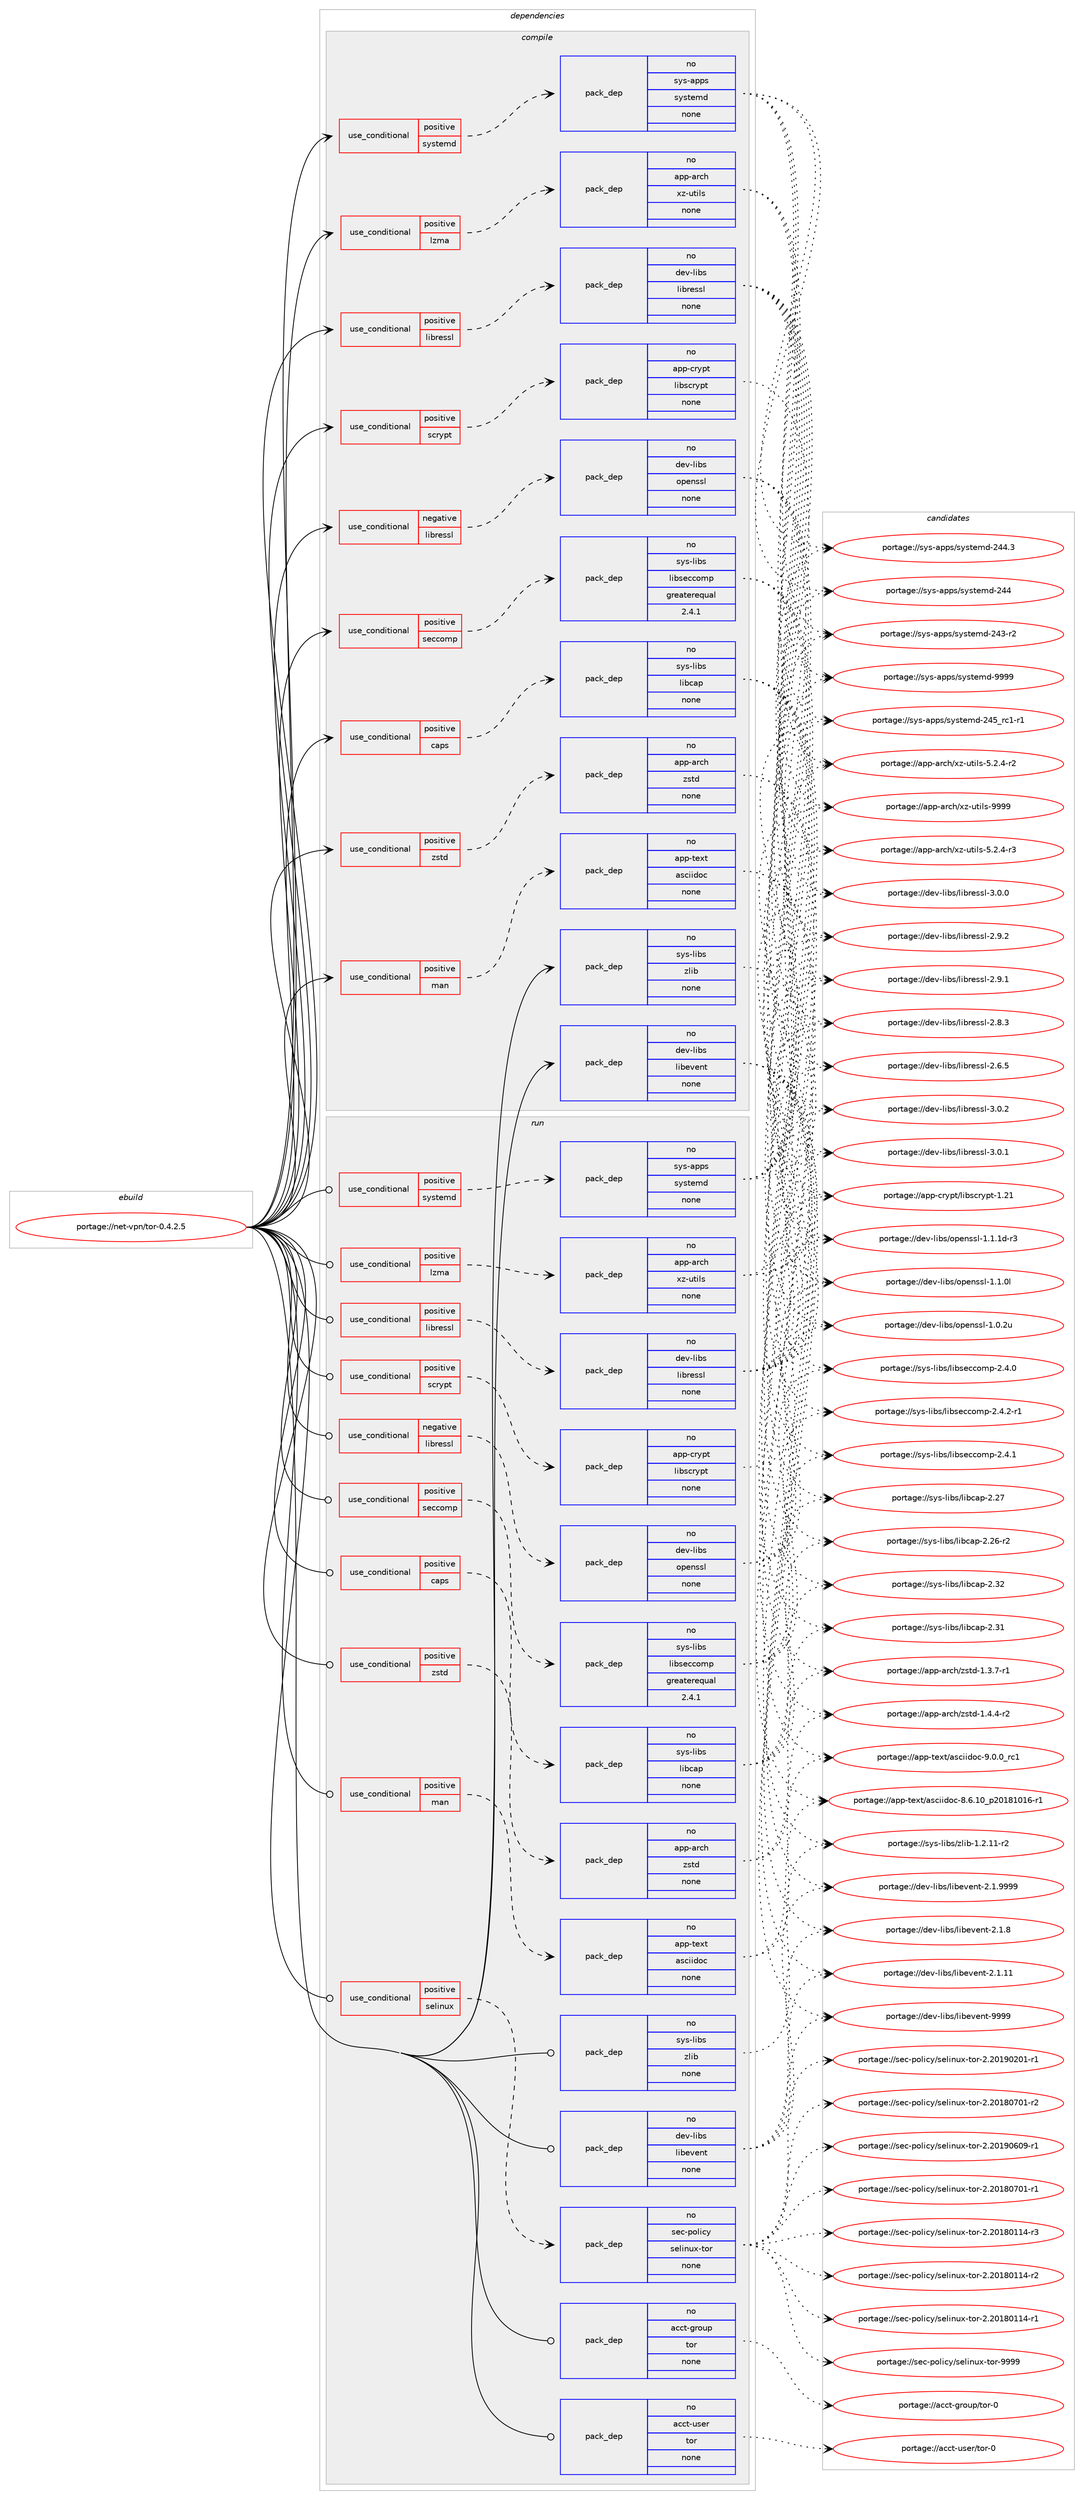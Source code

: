 digraph prolog {

# *************
# Graph options
# *************

newrank=true;
concentrate=true;
compound=true;
graph [rankdir=LR,fontname=Helvetica,fontsize=10,ranksep=1.5];#, ranksep=2.5, nodesep=0.2];
edge  [arrowhead=vee];
node  [fontname=Helvetica,fontsize=10];

# **********
# The ebuild
# **********

subgraph cluster_leftcol {
color=gray;
rank=same;
label=<<i>ebuild</i>>;
id [label="portage://net-vpn/tor-0.4.2.5", color=red, width=4, href="../net-vpn/tor-0.4.2.5.svg"];
}

# ****************
# The dependencies
# ****************

subgraph cluster_midcol {
color=gray;
label=<<i>dependencies</i>>;
subgraph cluster_compile {
fillcolor="#eeeeee";
style=filled;
label=<<i>compile</i>>;
subgraph cond19330 {
dependency100341 [label=<<TABLE BORDER="0" CELLBORDER="1" CELLSPACING="0" CELLPADDING="4"><TR><TD ROWSPAN="3" CELLPADDING="10">use_conditional</TD></TR><TR><TD>negative</TD></TR><TR><TD>libressl</TD></TR></TABLE>>, shape=none, color=red];
subgraph pack79247 {
dependency100342 [label=<<TABLE BORDER="0" CELLBORDER="1" CELLSPACING="0" CELLPADDING="4" WIDTH="220"><TR><TD ROWSPAN="6" CELLPADDING="30">pack_dep</TD></TR><TR><TD WIDTH="110">no</TD></TR><TR><TD>dev-libs</TD></TR><TR><TD>openssl</TD></TR><TR><TD>none</TD></TR><TR><TD></TD></TR></TABLE>>, shape=none, color=blue];
}
dependency100341:e -> dependency100342:w [weight=20,style="dashed",arrowhead="vee"];
}
id:e -> dependency100341:w [weight=20,style="solid",arrowhead="vee"];
subgraph cond19331 {
dependency100343 [label=<<TABLE BORDER="0" CELLBORDER="1" CELLSPACING="0" CELLPADDING="4"><TR><TD ROWSPAN="3" CELLPADDING="10">use_conditional</TD></TR><TR><TD>positive</TD></TR><TR><TD>caps</TD></TR></TABLE>>, shape=none, color=red];
subgraph pack79248 {
dependency100344 [label=<<TABLE BORDER="0" CELLBORDER="1" CELLSPACING="0" CELLPADDING="4" WIDTH="220"><TR><TD ROWSPAN="6" CELLPADDING="30">pack_dep</TD></TR><TR><TD WIDTH="110">no</TD></TR><TR><TD>sys-libs</TD></TR><TR><TD>libcap</TD></TR><TR><TD>none</TD></TR><TR><TD></TD></TR></TABLE>>, shape=none, color=blue];
}
dependency100343:e -> dependency100344:w [weight=20,style="dashed",arrowhead="vee"];
}
id:e -> dependency100343:w [weight=20,style="solid",arrowhead="vee"];
subgraph cond19332 {
dependency100345 [label=<<TABLE BORDER="0" CELLBORDER="1" CELLSPACING="0" CELLPADDING="4"><TR><TD ROWSPAN="3" CELLPADDING="10">use_conditional</TD></TR><TR><TD>positive</TD></TR><TR><TD>libressl</TD></TR></TABLE>>, shape=none, color=red];
subgraph pack79249 {
dependency100346 [label=<<TABLE BORDER="0" CELLBORDER="1" CELLSPACING="0" CELLPADDING="4" WIDTH="220"><TR><TD ROWSPAN="6" CELLPADDING="30">pack_dep</TD></TR><TR><TD WIDTH="110">no</TD></TR><TR><TD>dev-libs</TD></TR><TR><TD>libressl</TD></TR><TR><TD>none</TD></TR><TR><TD></TD></TR></TABLE>>, shape=none, color=blue];
}
dependency100345:e -> dependency100346:w [weight=20,style="dashed",arrowhead="vee"];
}
id:e -> dependency100345:w [weight=20,style="solid",arrowhead="vee"];
subgraph cond19333 {
dependency100347 [label=<<TABLE BORDER="0" CELLBORDER="1" CELLSPACING="0" CELLPADDING="4"><TR><TD ROWSPAN="3" CELLPADDING="10">use_conditional</TD></TR><TR><TD>positive</TD></TR><TR><TD>lzma</TD></TR></TABLE>>, shape=none, color=red];
subgraph pack79250 {
dependency100348 [label=<<TABLE BORDER="0" CELLBORDER="1" CELLSPACING="0" CELLPADDING="4" WIDTH="220"><TR><TD ROWSPAN="6" CELLPADDING="30">pack_dep</TD></TR><TR><TD WIDTH="110">no</TD></TR><TR><TD>app-arch</TD></TR><TR><TD>xz-utils</TD></TR><TR><TD>none</TD></TR><TR><TD></TD></TR></TABLE>>, shape=none, color=blue];
}
dependency100347:e -> dependency100348:w [weight=20,style="dashed",arrowhead="vee"];
}
id:e -> dependency100347:w [weight=20,style="solid",arrowhead="vee"];
subgraph cond19334 {
dependency100349 [label=<<TABLE BORDER="0" CELLBORDER="1" CELLSPACING="0" CELLPADDING="4"><TR><TD ROWSPAN="3" CELLPADDING="10">use_conditional</TD></TR><TR><TD>positive</TD></TR><TR><TD>man</TD></TR></TABLE>>, shape=none, color=red];
subgraph pack79251 {
dependency100350 [label=<<TABLE BORDER="0" CELLBORDER="1" CELLSPACING="0" CELLPADDING="4" WIDTH="220"><TR><TD ROWSPAN="6" CELLPADDING="30">pack_dep</TD></TR><TR><TD WIDTH="110">no</TD></TR><TR><TD>app-text</TD></TR><TR><TD>asciidoc</TD></TR><TR><TD>none</TD></TR><TR><TD></TD></TR></TABLE>>, shape=none, color=blue];
}
dependency100349:e -> dependency100350:w [weight=20,style="dashed",arrowhead="vee"];
}
id:e -> dependency100349:w [weight=20,style="solid",arrowhead="vee"];
subgraph cond19335 {
dependency100351 [label=<<TABLE BORDER="0" CELLBORDER="1" CELLSPACING="0" CELLPADDING="4"><TR><TD ROWSPAN="3" CELLPADDING="10">use_conditional</TD></TR><TR><TD>positive</TD></TR><TR><TD>scrypt</TD></TR></TABLE>>, shape=none, color=red];
subgraph pack79252 {
dependency100352 [label=<<TABLE BORDER="0" CELLBORDER="1" CELLSPACING="0" CELLPADDING="4" WIDTH="220"><TR><TD ROWSPAN="6" CELLPADDING="30">pack_dep</TD></TR><TR><TD WIDTH="110">no</TD></TR><TR><TD>app-crypt</TD></TR><TR><TD>libscrypt</TD></TR><TR><TD>none</TD></TR><TR><TD></TD></TR></TABLE>>, shape=none, color=blue];
}
dependency100351:e -> dependency100352:w [weight=20,style="dashed",arrowhead="vee"];
}
id:e -> dependency100351:w [weight=20,style="solid",arrowhead="vee"];
subgraph cond19336 {
dependency100353 [label=<<TABLE BORDER="0" CELLBORDER="1" CELLSPACING="0" CELLPADDING="4"><TR><TD ROWSPAN="3" CELLPADDING="10">use_conditional</TD></TR><TR><TD>positive</TD></TR><TR><TD>seccomp</TD></TR></TABLE>>, shape=none, color=red];
subgraph pack79253 {
dependency100354 [label=<<TABLE BORDER="0" CELLBORDER="1" CELLSPACING="0" CELLPADDING="4" WIDTH="220"><TR><TD ROWSPAN="6" CELLPADDING="30">pack_dep</TD></TR><TR><TD WIDTH="110">no</TD></TR><TR><TD>sys-libs</TD></TR><TR><TD>libseccomp</TD></TR><TR><TD>greaterequal</TD></TR><TR><TD>2.4.1</TD></TR></TABLE>>, shape=none, color=blue];
}
dependency100353:e -> dependency100354:w [weight=20,style="dashed",arrowhead="vee"];
}
id:e -> dependency100353:w [weight=20,style="solid",arrowhead="vee"];
subgraph cond19337 {
dependency100355 [label=<<TABLE BORDER="0" CELLBORDER="1" CELLSPACING="0" CELLPADDING="4"><TR><TD ROWSPAN="3" CELLPADDING="10">use_conditional</TD></TR><TR><TD>positive</TD></TR><TR><TD>systemd</TD></TR></TABLE>>, shape=none, color=red];
subgraph pack79254 {
dependency100356 [label=<<TABLE BORDER="0" CELLBORDER="1" CELLSPACING="0" CELLPADDING="4" WIDTH="220"><TR><TD ROWSPAN="6" CELLPADDING="30">pack_dep</TD></TR><TR><TD WIDTH="110">no</TD></TR><TR><TD>sys-apps</TD></TR><TR><TD>systemd</TD></TR><TR><TD>none</TD></TR><TR><TD></TD></TR></TABLE>>, shape=none, color=blue];
}
dependency100355:e -> dependency100356:w [weight=20,style="dashed",arrowhead="vee"];
}
id:e -> dependency100355:w [weight=20,style="solid",arrowhead="vee"];
subgraph cond19338 {
dependency100357 [label=<<TABLE BORDER="0" CELLBORDER="1" CELLSPACING="0" CELLPADDING="4"><TR><TD ROWSPAN="3" CELLPADDING="10">use_conditional</TD></TR><TR><TD>positive</TD></TR><TR><TD>zstd</TD></TR></TABLE>>, shape=none, color=red];
subgraph pack79255 {
dependency100358 [label=<<TABLE BORDER="0" CELLBORDER="1" CELLSPACING="0" CELLPADDING="4" WIDTH="220"><TR><TD ROWSPAN="6" CELLPADDING="30">pack_dep</TD></TR><TR><TD WIDTH="110">no</TD></TR><TR><TD>app-arch</TD></TR><TR><TD>zstd</TD></TR><TR><TD>none</TD></TR><TR><TD></TD></TR></TABLE>>, shape=none, color=blue];
}
dependency100357:e -> dependency100358:w [weight=20,style="dashed",arrowhead="vee"];
}
id:e -> dependency100357:w [weight=20,style="solid",arrowhead="vee"];
subgraph pack79256 {
dependency100359 [label=<<TABLE BORDER="0" CELLBORDER="1" CELLSPACING="0" CELLPADDING="4" WIDTH="220"><TR><TD ROWSPAN="6" CELLPADDING="30">pack_dep</TD></TR><TR><TD WIDTH="110">no</TD></TR><TR><TD>dev-libs</TD></TR><TR><TD>libevent</TD></TR><TR><TD>none</TD></TR><TR><TD></TD></TR></TABLE>>, shape=none, color=blue];
}
id:e -> dependency100359:w [weight=20,style="solid",arrowhead="vee"];
subgraph pack79257 {
dependency100360 [label=<<TABLE BORDER="0" CELLBORDER="1" CELLSPACING="0" CELLPADDING="4" WIDTH="220"><TR><TD ROWSPAN="6" CELLPADDING="30">pack_dep</TD></TR><TR><TD WIDTH="110">no</TD></TR><TR><TD>sys-libs</TD></TR><TR><TD>zlib</TD></TR><TR><TD>none</TD></TR><TR><TD></TD></TR></TABLE>>, shape=none, color=blue];
}
id:e -> dependency100360:w [weight=20,style="solid",arrowhead="vee"];
}
subgraph cluster_compileandrun {
fillcolor="#eeeeee";
style=filled;
label=<<i>compile and run</i>>;
}
subgraph cluster_run {
fillcolor="#eeeeee";
style=filled;
label=<<i>run</i>>;
subgraph cond19339 {
dependency100361 [label=<<TABLE BORDER="0" CELLBORDER="1" CELLSPACING="0" CELLPADDING="4"><TR><TD ROWSPAN="3" CELLPADDING="10">use_conditional</TD></TR><TR><TD>negative</TD></TR><TR><TD>libressl</TD></TR></TABLE>>, shape=none, color=red];
subgraph pack79258 {
dependency100362 [label=<<TABLE BORDER="0" CELLBORDER="1" CELLSPACING="0" CELLPADDING="4" WIDTH="220"><TR><TD ROWSPAN="6" CELLPADDING="30">pack_dep</TD></TR><TR><TD WIDTH="110">no</TD></TR><TR><TD>dev-libs</TD></TR><TR><TD>openssl</TD></TR><TR><TD>none</TD></TR><TR><TD></TD></TR></TABLE>>, shape=none, color=blue];
}
dependency100361:e -> dependency100362:w [weight=20,style="dashed",arrowhead="vee"];
}
id:e -> dependency100361:w [weight=20,style="solid",arrowhead="odot"];
subgraph cond19340 {
dependency100363 [label=<<TABLE BORDER="0" CELLBORDER="1" CELLSPACING="0" CELLPADDING="4"><TR><TD ROWSPAN="3" CELLPADDING="10">use_conditional</TD></TR><TR><TD>positive</TD></TR><TR><TD>caps</TD></TR></TABLE>>, shape=none, color=red];
subgraph pack79259 {
dependency100364 [label=<<TABLE BORDER="0" CELLBORDER="1" CELLSPACING="0" CELLPADDING="4" WIDTH="220"><TR><TD ROWSPAN="6" CELLPADDING="30">pack_dep</TD></TR><TR><TD WIDTH="110">no</TD></TR><TR><TD>sys-libs</TD></TR><TR><TD>libcap</TD></TR><TR><TD>none</TD></TR><TR><TD></TD></TR></TABLE>>, shape=none, color=blue];
}
dependency100363:e -> dependency100364:w [weight=20,style="dashed",arrowhead="vee"];
}
id:e -> dependency100363:w [weight=20,style="solid",arrowhead="odot"];
subgraph cond19341 {
dependency100365 [label=<<TABLE BORDER="0" CELLBORDER="1" CELLSPACING="0" CELLPADDING="4"><TR><TD ROWSPAN="3" CELLPADDING="10">use_conditional</TD></TR><TR><TD>positive</TD></TR><TR><TD>libressl</TD></TR></TABLE>>, shape=none, color=red];
subgraph pack79260 {
dependency100366 [label=<<TABLE BORDER="0" CELLBORDER="1" CELLSPACING="0" CELLPADDING="4" WIDTH="220"><TR><TD ROWSPAN="6" CELLPADDING="30">pack_dep</TD></TR><TR><TD WIDTH="110">no</TD></TR><TR><TD>dev-libs</TD></TR><TR><TD>libressl</TD></TR><TR><TD>none</TD></TR><TR><TD></TD></TR></TABLE>>, shape=none, color=blue];
}
dependency100365:e -> dependency100366:w [weight=20,style="dashed",arrowhead="vee"];
}
id:e -> dependency100365:w [weight=20,style="solid",arrowhead="odot"];
subgraph cond19342 {
dependency100367 [label=<<TABLE BORDER="0" CELLBORDER="1" CELLSPACING="0" CELLPADDING="4"><TR><TD ROWSPAN="3" CELLPADDING="10">use_conditional</TD></TR><TR><TD>positive</TD></TR><TR><TD>lzma</TD></TR></TABLE>>, shape=none, color=red];
subgraph pack79261 {
dependency100368 [label=<<TABLE BORDER="0" CELLBORDER="1" CELLSPACING="0" CELLPADDING="4" WIDTH="220"><TR><TD ROWSPAN="6" CELLPADDING="30">pack_dep</TD></TR><TR><TD WIDTH="110">no</TD></TR><TR><TD>app-arch</TD></TR><TR><TD>xz-utils</TD></TR><TR><TD>none</TD></TR><TR><TD></TD></TR></TABLE>>, shape=none, color=blue];
}
dependency100367:e -> dependency100368:w [weight=20,style="dashed",arrowhead="vee"];
}
id:e -> dependency100367:w [weight=20,style="solid",arrowhead="odot"];
subgraph cond19343 {
dependency100369 [label=<<TABLE BORDER="0" CELLBORDER="1" CELLSPACING="0" CELLPADDING="4"><TR><TD ROWSPAN="3" CELLPADDING="10">use_conditional</TD></TR><TR><TD>positive</TD></TR><TR><TD>man</TD></TR></TABLE>>, shape=none, color=red];
subgraph pack79262 {
dependency100370 [label=<<TABLE BORDER="0" CELLBORDER="1" CELLSPACING="0" CELLPADDING="4" WIDTH="220"><TR><TD ROWSPAN="6" CELLPADDING="30">pack_dep</TD></TR><TR><TD WIDTH="110">no</TD></TR><TR><TD>app-text</TD></TR><TR><TD>asciidoc</TD></TR><TR><TD>none</TD></TR><TR><TD></TD></TR></TABLE>>, shape=none, color=blue];
}
dependency100369:e -> dependency100370:w [weight=20,style="dashed",arrowhead="vee"];
}
id:e -> dependency100369:w [weight=20,style="solid",arrowhead="odot"];
subgraph cond19344 {
dependency100371 [label=<<TABLE BORDER="0" CELLBORDER="1" CELLSPACING="0" CELLPADDING="4"><TR><TD ROWSPAN="3" CELLPADDING="10">use_conditional</TD></TR><TR><TD>positive</TD></TR><TR><TD>scrypt</TD></TR></TABLE>>, shape=none, color=red];
subgraph pack79263 {
dependency100372 [label=<<TABLE BORDER="0" CELLBORDER="1" CELLSPACING="0" CELLPADDING="4" WIDTH="220"><TR><TD ROWSPAN="6" CELLPADDING="30">pack_dep</TD></TR><TR><TD WIDTH="110">no</TD></TR><TR><TD>app-crypt</TD></TR><TR><TD>libscrypt</TD></TR><TR><TD>none</TD></TR><TR><TD></TD></TR></TABLE>>, shape=none, color=blue];
}
dependency100371:e -> dependency100372:w [weight=20,style="dashed",arrowhead="vee"];
}
id:e -> dependency100371:w [weight=20,style="solid",arrowhead="odot"];
subgraph cond19345 {
dependency100373 [label=<<TABLE BORDER="0" CELLBORDER="1" CELLSPACING="0" CELLPADDING="4"><TR><TD ROWSPAN="3" CELLPADDING="10">use_conditional</TD></TR><TR><TD>positive</TD></TR><TR><TD>seccomp</TD></TR></TABLE>>, shape=none, color=red];
subgraph pack79264 {
dependency100374 [label=<<TABLE BORDER="0" CELLBORDER="1" CELLSPACING="0" CELLPADDING="4" WIDTH="220"><TR><TD ROWSPAN="6" CELLPADDING="30">pack_dep</TD></TR><TR><TD WIDTH="110">no</TD></TR><TR><TD>sys-libs</TD></TR><TR><TD>libseccomp</TD></TR><TR><TD>greaterequal</TD></TR><TR><TD>2.4.1</TD></TR></TABLE>>, shape=none, color=blue];
}
dependency100373:e -> dependency100374:w [weight=20,style="dashed",arrowhead="vee"];
}
id:e -> dependency100373:w [weight=20,style="solid",arrowhead="odot"];
subgraph cond19346 {
dependency100375 [label=<<TABLE BORDER="0" CELLBORDER="1" CELLSPACING="0" CELLPADDING="4"><TR><TD ROWSPAN="3" CELLPADDING="10">use_conditional</TD></TR><TR><TD>positive</TD></TR><TR><TD>selinux</TD></TR></TABLE>>, shape=none, color=red];
subgraph pack79265 {
dependency100376 [label=<<TABLE BORDER="0" CELLBORDER="1" CELLSPACING="0" CELLPADDING="4" WIDTH="220"><TR><TD ROWSPAN="6" CELLPADDING="30">pack_dep</TD></TR><TR><TD WIDTH="110">no</TD></TR><TR><TD>sec-policy</TD></TR><TR><TD>selinux-tor</TD></TR><TR><TD>none</TD></TR><TR><TD></TD></TR></TABLE>>, shape=none, color=blue];
}
dependency100375:e -> dependency100376:w [weight=20,style="dashed",arrowhead="vee"];
}
id:e -> dependency100375:w [weight=20,style="solid",arrowhead="odot"];
subgraph cond19347 {
dependency100377 [label=<<TABLE BORDER="0" CELLBORDER="1" CELLSPACING="0" CELLPADDING="4"><TR><TD ROWSPAN="3" CELLPADDING="10">use_conditional</TD></TR><TR><TD>positive</TD></TR><TR><TD>systemd</TD></TR></TABLE>>, shape=none, color=red];
subgraph pack79266 {
dependency100378 [label=<<TABLE BORDER="0" CELLBORDER="1" CELLSPACING="0" CELLPADDING="4" WIDTH="220"><TR><TD ROWSPAN="6" CELLPADDING="30">pack_dep</TD></TR><TR><TD WIDTH="110">no</TD></TR><TR><TD>sys-apps</TD></TR><TR><TD>systemd</TD></TR><TR><TD>none</TD></TR><TR><TD></TD></TR></TABLE>>, shape=none, color=blue];
}
dependency100377:e -> dependency100378:w [weight=20,style="dashed",arrowhead="vee"];
}
id:e -> dependency100377:w [weight=20,style="solid",arrowhead="odot"];
subgraph cond19348 {
dependency100379 [label=<<TABLE BORDER="0" CELLBORDER="1" CELLSPACING="0" CELLPADDING="4"><TR><TD ROWSPAN="3" CELLPADDING="10">use_conditional</TD></TR><TR><TD>positive</TD></TR><TR><TD>zstd</TD></TR></TABLE>>, shape=none, color=red];
subgraph pack79267 {
dependency100380 [label=<<TABLE BORDER="0" CELLBORDER="1" CELLSPACING="0" CELLPADDING="4" WIDTH="220"><TR><TD ROWSPAN="6" CELLPADDING="30">pack_dep</TD></TR><TR><TD WIDTH="110">no</TD></TR><TR><TD>app-arch</TD></TR><TR><TD>zstd</TD></TR><TR><TD>none</TD></TR><TR><TD></TD></TR></TABLE>>, shape=none, color=blue];
}
dependency100379:e -> dependency100380:w [weight=20,style="dashed",arrowhead="vee"];
}
id:e -> dependency100379:w [weight=20,style="solid",arrowhead="odot"];
subgraph pack79268 {
dependency100381 [label=<<TABLE BORDER="0" CELLBORDER="1" CELLSPACING="0" CELLPADDING="4" WIDTH="220"><TR><TD ROWSPAN="6" CELLPADDING="30">pack_dep</TD></TR><TR><TD WIDTH="110">no</TD></TR><TR><TD>acct-group</TD></TR><TR><TD>tor</TD></TR><TR><TD>none</TD></TR><TR><TD></TD></TR></TABLE>>, shape=none, color=blue];
}
id:e -> dependency100381:w [weight=20,style="solid",arrowhead="odot"];
subgraph pack79269 {
dependency100382 [label=<<TABLE BORDER="0" CELLBORDER="1" CELLSPACING="0" CELLPADDING="4" WIDTH="220"><TR><TD ROWSPAN="6" CELLPADDING="30">pack_dep</TD></TR><TR><TD WIDTH="110">no</TD></TR><TR><TD>acct-user</TD></TR><TR><TD>tor</TD></TR><TR><TD>none</TD></TR><TR><TD></TD></TR></TABLE>>, shape=none, color=blue];
}
id:e -> dependency100382:w [weight=20,style="solid",arrowhead="odot"];
subgraph pack79270 {
dependency100383 [label=<<TABLE BORDER="0" CELLBORDER="1" CELLSPACING="0" CELLPADDING="4" WIDTH="220"><TR><TD ROWSPAN="6" CELLPADDING="30">pack_dep</TD></TR><TR><TD WIDTH="110">no</TD></TR><TR><TD>dev-libs</TD></TR><TR><TD>libevent</TD></TR><TR><TD>none</TD></TR><TR><TD></TD></TR></TABLE>>, shape=none, color=blue];
}
id:e -> dependency100383:w [weight=20,style="solid",arrowhead="odot"];
subgraph pack79271 {
dependency100384 [label=<<TABLE BORDER="0" CELLBORDER="1" CELLSPACING="0" CELLPADDING="4" WIDTH="220"><TR><TD ROWSPAN="6" CELLPADDING="30">pack_dep</TD></TR><TR><TD WIDTH="110">no</TD></TR><TR><TD>sys-libs</TD></TR><TR><TD>zlib</TD></TR><TR><TD>none</TD></TR><TR><TD></TD></TR></TABLE>>, shape=none, color=blue];
}
id:e -> dependency100384:w [weight=20,style="solid",arrowhead="odot"];
}
}

# **************
# The candidates
# **************

subgraph cluster_choices {
rank=same;
color=gray;
label=<<i>candidates</i>>;

subgraph choice79247 {
color=black;
nodesep=1;
choice1001011184510810598115471111121011101151151084549464946491004511451 [label="portage://dev-libs/openssl-1.1.1d-r3", color=red, width=4,href="../dev-libs/openssl-1.1.1d-r3.svg"];
choice100101118451081059811547111112101110115115108454946494648108 [label="portage://dev-libs/openssl-1.1.0l", color=red, width=4,href="../dev-libs/openssl-1.1.0l.svg"];
choice100101118451081059811547111112101110115115108454946484650117 [label="portage://dev-libs/openssl-1.0.2u", color=red, width=4,href="../dev-libs/openssl-1.0.2u.svg"];
dependency100342:e -> choice1001011184510810598115471111121011101151151084549464946491004511451:w [style=dotted,weight="100"];
dependency100342:e -> choice100101118451081059811547111112101110115115108454946494648108:w [style=dotted,weight="100"];
dependency100342:e -> choice100101118451081059811547111112101110115115108454946484650117:w [style=dotted,weight="100"];
}
subgraph choice79248 {
color=black;
nodesep=1;
choice1151211154510810598115471081059899971124550465150 [label="portage://sys-libs/libcap-2.32", color=red, width=4,href="../sys-libs/libcap-2.32.svg"];
choice1151211154510810598115471081059899971124550465149 [label="portage://sys-libs/libcap-2.31", color=red, width=4,href="../sys-libs/libcap-2.31.svg"];
choice1151211154510810598115471081059899971124550465055 [label="portage://sys-libs/libcap-2.27", color=red, width=4,href="../sys-libs/libcap-2.27.svg"];
choice11512111545108105981154710810598999711245504650544511450 [label="portage://sys-libs/libcap-2.26-r2", color=red, width=4,href="../sys-libs/libcap-2.26-r2.svg"];
dependency100344:e -> choice1151211154510810598115471081059899971124550465150:w [style=dotted,weight="100"];
dependency100344:e -> choice1151211154510810598115471081059899971124550465149:w [style=dotted,weight="100"];
dependency100344:e -> choice1151211154510810598115471081059899971124550465055:w [style=dotted,weight="100"];
dependency100344:e -> choice11512111545108105981154710810598999711245504650544511450:w [style=dotted,weight="100"];
}
subgraph choice79249 {
color=black;
nodesep=1;
choice10010111845108105981154710810598114101115115108455146484650 [label="portage://dev-libs/libressl-3.0.2", color=red, width=4,href="../dev-libs/libressl-3.0.2.svg"];
choice10010111845108105981154710810598114101115115108455146484649 [label="portage://dev-libs/libressl-3.0.1", color=red, width=4,href="../dev-libs/libressl-3.0.1.svg"];
choice10010111845108105981154710810598114101115115108455146484648 [label="portage://dev-libs/libressl-3.0.0", color=red, width=4,href="../dev-libs/libressl-3.0.0.svg"];
choice10010111845108105981154710810598114101115115108455046574650 [label="portage://dev-libs/libressl-2.9.2", color=red, width=4,href="../dev-libs/libressl-2.9.2.svg"];
choice10010111845108105981154710810598114101115115108455046574649 [label="portage://dev-libs/libressl-2.9.1", color=red, width=4,href="../dev-libs/libressl-2.9.1.svg"];
choice10010111845108105981154710810598114101115115108455046564651 [label="portage://dev-libs/libressl-2.8.3", color=red, width=4,href="../dev-libs/libressl-2.8.3.svg"];
choice10010111845108105981154710810598114101115115108455046544653 [label="portage://dev-libs/libressl-2.6.5", color=red, width=4,href="../dev-libs/libressl-2.6.5.svg"];
dependency100346:e -> choice10010111845108105981154710810598114101115115108455146484650:w [style=dotted,weight="100"];
dependency100346:e -> choice10010111845108105981154710810598114101115115108455146484649:w [style=dotted,weight="100"];
dependency100346:e -> choice10010111845108105981154710810598114101115115108455146484648:w [style=dotted,weight="100"];
dependency100346:e -> choice10010111845108105981154710810598114101115115108455046574650:w [style=dotted,weight="100"];
dependency100346:e -> choice10010111845108105981154710810598114101115115108455046574649:w [style=dotted,weight="100"];
dependency100346:e -> choice10010111845108105981154710810598114101115115108455046564651:w [style=dotted,weight="100"];
dependency100346:e -> choice10010111845108105981154710810598114101115115108455046544653:w [style=dotted,weight="100"];
}
subgraph choice79250 {
color=black;
nodesep=1;
choice9711211245971149910447120122451171161051081154557575757 [label="portage://app-arch/xz-utils-9999", color=red, width=4,href="../app-arch/xz-utils-9999.svg"];
choice9711211245971149910447120122451171161051081154553465046524511451 [label="portage://app-arch/xz-utils-5.2.4-r3", color=red, width=4,href="../app-arch/xz-utils-5.2.4-r3.svg"];
choice9711211245971149910447120122451171161051081154553465046524511450 [label="portage://app-arch/xz-utils-5.2.4-r2", color=red, width=4,href="../app-arch/xz-utils-5.2.4-r2.svg"];
dependency100348:e -> choice9711211245971149910447120122451171161051081154557575757:w [style=dotted,weight="100"];
dependency100348:e -> choice9711211245971149910447120122451171161051081154553465046524511451:w [style=dotted,weight="100"];
dependency100348:e -> choice9711211245971149910447120122451171161051081154553465046524511450:w [style=dotted,weight="100"];
}
subgraph choice79251 {
color=black;
nodesep=1;
choice971121124511610112011647971159910510510011199455746484648951149949 [label="portage://app-text/asciidoc-9.0.0_rc1", color=red, width=4,href="../app-text/asciidoc-9.0.0_rc1.svg"];
choice971121124511610112011647971159910510510011199455646544649489511250484956494849544511449 [label="portage://app-text/asciidoc-8.6.10_p20181016-r1", color=red, width=4,href="../app-text/asciidoc-8.6.10_p20181016-r1.svg"];
dependency100350:e -> choice971121124511610112011647971159910510510011199455746484648951149949:w [style=dotted,weight="100"];
dependency100350:e -> choice971121124511610112011647971159910510510011199455646544649489511250484956494849544511449:w [style=dotted,weight="100"];
}
subgraph choice79252 {
color=black;
nodesep=1;
choice9711211245991141211121164710810598115991141211121164549465049 [label="portage://app-crypt/libscrypt-1.21", color=red, width=4,href="../app-crypt/libscrypt-1.21.svg"];
dependency100352:e -> choice9711211245991141211121164710810598115991141211121164549465049:w [style=dotted,weight="100"];
}
subgraph choice79253 {
color=black;
nodesep=1;
choice1151211154510810598115471081059811510199991111091124550465246504511449 [label="portage://sys-libs/libseccomp-2.4.2-r1", color=red, width=4,href="../sys-libs/libseccomp-2.4.2-r1.svg"];
choice115121115451081059811547108105981151019999111109112455046524649 [label="portage://sys-libs/libseccomp-2.4.1", color=red, width=4,href="../sys-libs/libseccomp-2.4.1.svg"];
choice115121115451081059811547108105981151019999111109112455046524648 [label="portage://sys-libs/libseccomp-2.4.0", color=red, width=4,href="../sys-libs/libseccomp-2.4.0.svg"];
dependency100354:e -> choice1151211154510810598115471081059811510199991111091124550465246504511449:w [style=dotted,weight="100"];
dependency100354:e -> choice115121115451081059811547108105981151019999111109112455046524649:w [style=dotted,weight="100"];
dependency100354:e -> choice115121115451081059811547108105981151019999111109112455046524648:w [style=dotted,weight="100"];
}
subgraph choice79254 {
color=black;
nodesep=1;
choice1151211154597112112115471151211151161011091004557575757 [label="portage://sys-apps/systemd-9999", color=red, width=4,href="../sys-apps/systemd-9999.svg"];
choice115121115459711211211547115121115116101109100455052539511499494511449 [label="portage://sys-apps/systemd-245_rc1-r1", color=red, width=4,href="../sys-apps/systemd-245_rc1-r1.svg"];
choice115121115459711211211547115121115116101109100455052524651 [label="portage://sys-apps/systemd-244.3", color=red, width=4,href="../sys-apps/systemd-244.3.svg"];
choice11512111545971121121154711512111511610110910045505252 [label="portage://sys-apps/systemd-244", color=red, width=4,href="../sys-apps/systemd-244.svg"];
choice115121115459711211211547115121115116101109100455052514511450 [label="portage://sys-apps/systemd-243-r2", color=red, width=4,href="../sys-apps/systemd-243-r2.svg"];
dependency100356:e -> choice1151211154597112112115471151211151161011091004557575757:w [style=dotted,weight="100"];
dependency100356:e -> choice115121115459711211211547115121115116101109100455052539511499494511449:w [style=dotted,weight="100"];
dependency100356:e -> choice115121115459711211211547115121115116101109100455052524651:w [style=dotted,weight="100"];
dependency100356:e -> choice11512111545971121121154711512111511610110910045505252:w [style=dotted,weight="100"];
dependency100356:e -> choice115121115459711211211547115121115116101109100455052514511450:w [style=dotted,weight="100"];
}
subgraph choice79255 {
color=black;
nodesep=1;
choice97112112459711499104471221151161004549465246524511450 [label="portage://app-arch/zstd-1.4.4-r2", color=red, width=4,href="../app-arch/zstd-1.4.4-r2.svg"];
choice97112112459711499104471221151161004549465146554511449 [label="portage://app-arch/zstd-1.3.7-r1", color=red, width=4,href="../app-arch/zstd-1.3.7-r1.svg"];
dependency100358:e -> choice97112112459711499104471221151161004549465246524511450:w [style=dotted,weight="100"];
dependency100358:e -> choice97112112459711499104471221151161004549465146554511449:w [style=dotted,weight="100"];
}
subgraph choice79256 {
color=black;
nodesep=1;
choice100101118451081059811547108105981011181011101164557575757 [label="portage://dev-libs/libevent-9999", color=red, width=4,href="../dev-libs/libevent-9999.svg"];
choice10010111845108105981154710810598101118101110116455046494657575757 [label="portage://dev-libs/libevent-2.1.9999", color=red, width=4,href="../dev-libs/libevent-2.1.9999.svg"];
choice10010111845108105981154710810598101118101110116455046494656 [label="portage://dev-libs/libevent-2.1.8", color=red, width=4,href="../dev-libs/libevent-2.1.8.svg"];
choice1001011184510810598115471081059810111810111011645504649464949 [label="portage://dev-libs/libevent-2.1.11", color=red, width=4,href="../dev-libs/libevent-2.1.11.svg"];
dependency100359:e -> choice100101118451081059811547108105981011181011101164557575757:w [style=dotted,weight="100"];
dependency100359:e -> choice10010111845108105981154710810598101118101110116455046494657575757:w [style=dotted,weight="100"];
dependency100359:e -> choice10010111845108105981154710810598101118101110116455046494656:w [style=dotted,weight="100"];
dependency100359:e -> choice1001011184510810598115471081059810111810111011645504649464949:w [style=dotted,weight="100"];
}
subgraph choice79257 {
color=black;
nodesep=1;
choice11512111545108105981154712210810598454946504649494511450 [label="portage://sys-libs/zlib-1.2.11-r2", color=red, width=4,href="../sys-libs/zlib-1.2.11-r2.svg"];
dependency100360:e -> choice11512111545108105981154712210810598454946504649494511450:w [style=dotted,weight="100"];
}
subgraph choice79258 {
color=black;
nodesep=1;
choice1001011184510810598115471111121011101151151084549464946491004511451 [label="portage://dev-libs/openssl-1.1.1d-r3", color=red, width=4,href="../dev-libs/openssl-1.1.1d-r3.svg"];
choice100101118451081059811547111112101110115115108454946494648108 [label="portage://dev-libs/openssl-1.1.0l", color=red, width=4,href="../dev-libs/openssl-1.1.0l.svg"];
choice100101118451081059811547111112101110115115108454946484650117 [label="portage://dev-libs/openssl-1.0.2u", color=red, width=4,href="../dev-libs/openssl-1.0.2u.svg"];
dependency100362:e -> choice1001011184510810598115471111121011101151151084549464946491004511451:w [style=dotted,weight="100"];
dependency100362:e -> choice100101118451081059811547111112101110115115108454946494648108:w [style=dotted,weight="100"];
dependency100362:e -> choice100101118451081059811547111112101110115115108454946484650117:w [style=dotted,weight="100"];
}
subgraph choice79259 {
color=black;
nodesep=1;
choice1151211154510810598115471081059899971124550465150 [label="portage://sys-libs/libcap-2.32", color=red, width=4,href="../sys-libs/libcap-2.32.svg"];
choice1151211154510810598115471081059899971124550465149 [label="portage://sys-libs/libcap-2.31", color=red, width=4,href="../sys-libs/libcap-2.31.svg"];
choice1151211154510810598115471081059899971124550465055 [label="portage://sys-libs/libcap-2.27", color=red, width=4,href="../sys-libs/libcap-2.27.svg"];
choice11512111545108105981154710810598999711245504650544511450 [label="portage://sys-libs/libcap-2.26-r2", color=red, width=4,href="../sys-libs/libcap-2.26-r2.svg"];
dependency100364:e -> choice1151211154510810598115471081059899971124550465150:w [style=dotted,weight="100"];
dependency100364:e -> choice1151211154510810598115471081059899971124550465149:w [style=dotted,weight="100"];
dependency100364:e -> choice1151211154510810598115471081059899971124550465055:w [style=dotted,weight="100"];
dependency100364:e -> choice11512111545108105981154710810598999711245504650544511450:w [style=dotted,weight="100"];
}
subgraph choice79260 {
color=black;
nodesep=1;
choice10010111845108105981154710810598114101115115108455146484650 [label="portage://dev-libs/libressl-3.0.2", color=red, width=4,href="../dev-libs/libressl-3.0.2.svg"];
choice10010111845108105981154710810598114101115115108455146484649 [label="portage://dev-libs/libressl-3.0.1", color=red, width=4,href="../dev-libs/libressl-3.0.1.svg"];
choice10010111845108105981154710810598114101115115108455146484648 [label="portage://dev-libs/libressl-3.0.0", color=red, width=4,href="../dev-libs/libressl-3.0.0.svg"];
choice10010111845108105981154710810598114101115115108455046574650 [label="portage://dev-libs/libressl-2.9.2", color=red, width=4,href="../dev-libs/libressl-2.9.2.svg"];
choice10010111845108105981154710810598114101115115108455046574649 [label="portage://dev-libs/libressl-2.9.1", color=red, width=4,href="../dev-libs/libressl-2.9.1.svg"];
choice10010111845108105981154710810598114101115115108455046564651 [label="portage://dev-libs/libressl-2.8.3", color=red, width=4,href="../dev-libs/libressl-2.8.3.svg"];
choice10010111845108105981154710810598114101115115108455046544653 [label="portage://dev-libs/libressl-2.6.5", color=red, width=4,href="../dev-libs/libressl-2.6.5.svg"];
dependency100366:e -> choice10010111845108105981154710810598114101115115108455146484650:w [style=dotted,weight="100"];
dependency100366:e -> choice10010111845108105981154710810598114101115115108455146484649:w [style=dotted,weight="100"];
dependency100366:e -> choice10010111845108105981154710810598114101115115108455146484648:w [style=dotted,weight="100"];
dependency100366:e -> choice10010111845108105981154710810598114101115115108455046574650:w [style=dotted,weight="100"];
dependency100366:e -> choice10010111845108105981154710810598114101115115108455046574649:w [style=dotted,weight="100"];
dependency100366:e -> choice10010111845108105981154710810598114101115115108455046564651:w [style=dotted,weight="100"];
dependency100366:e -> choice10010111845108105981154710810598114101115115108455046544653:w [style=dotted,weight="100"];
}
subgraph choice79261 {
color=black;
nodesep=1;
choice9711211245971149910447120122451171161051081154557575757 [label="portage://app-arch/xz-utils-9999", color=red, width=4,href="../app-arch/xz-utils-9999.svg"];
choice9711211245971149910447120122451171161051081154553465046524511451 [label="portage://app-arch/xz-utils-5.2.4-r3", color=red, width=4,href="../app-arch/xz-utils-5.2.4-r3.svg"];
choice9711211245971149910447120122451171161051081154553465046524511450 [label="portage://app-arch/xz-utils-5.2.4-r2", color=red, width=4,href="../app-arch/xz-utils-5.2.4-r2.svg"];
dependency100368:e -> choice9711211245971149910447120122451171161051081154557575757:w [style=dotted,weight="100"];
dependency100368:e -> choice9711211245971149910447120122451171161051081154553465046524511451:w [style=dotted,weight="100"];
dependency100368:e -> choice9711211245971149910447120122451171161051081154553465046524511450:w [style=dotted,weight="100"];
}
subgraph choice79262 {
color=black;
nodesep=1;
choice971121124511610112011647971159910510510011199455746484648951149949 [label="portage://app-text/asciidoc-9.0.0_rc1", color=red, width=4,href="../app-text/asciidoc-9.0.0_rc1.svg"];
choice971121124511610112011647971159910510510011199455646544649489511250484956494849544511449 [label="portage://app-text/asciidoc-8.6.10_p20181016-r1", color=red, width=4,href="../app-text/asciidoc-8.6.10_p20181016-r1.svg"];
dependency100370:e -> choice971121124511610112011647971159910510510011199455746484648951149949:w [style=dotted,weight="100"];
dependency100370:e -> choice971121124511610112011647971159910510510011199455646544649489511250484956494849544511449:w [style=dotted,weight="100"];
}
subgraph choice79263 {
color=black;
nodesep=1;
choice9711211245991141211121164710810598115991141211121164549465049 [label="portage://app-crypt/libscrypt-1.21", color=red, width=4,href="../app-crypt/libscrypt-1.21.svg"];
dependency100372:e -> choice9711211245991141211121164710810598115991141211121164549465049:w [style=dotted,weight="100"];
}
subgraph choice79264 {
color=black;
nodesep=1;
choice1151211154510810598115471081059811510199991111091124550465246504511449 [label="portage://sys-libs/libseccomp-2.4.2-r1", color=red, width=4,href="../sys-libs/libseccomp-2.4.2-r1.svg"];
choice115121115451081059811547108105981151019999111109112455046524649 [label="portage://sys-libs/libseccomp-2.4.1", color=red, width=4,href="../sys-libs/libseccomp-2.4.1.svg"];
choice115121115451081059811547108105981151019999111109112455046524648 [label="portage://sys-libs/libseccomp-2.4.0", color=red, width=4,href="../sys-libs/libseccomp-2.4.0.svg"];
dependency100374:e -> choice1151211154510810598115471081059811510199991111091124550465246504511449:w [style=dotted,weight="100"];
dependency100374:e -> choice115121115451081059811547108105981151019999111109112455046524649:w [style=dotted,weight="100"];
dependency100374:e -> choice115121115451081059811547108105981151019999111109112455046524648:w [style=dotted,weight="100"];
}
subgraph choice79265 {
color=black;
nodesep=1;
choice11510199451121111081059912147115101108105110117120451161111144557575757 [label="portage://sec-policy/selinux-tor-9999", color=red, width=4,href="../sec-policy/selinux-tor-9999.svg"];
choice115101994511211110810599121471151011081051101171204511611111445504650484957485448574511449 [label="portage://sec-policy/selinux-tor-2.20190609-r1", color=red, width=4,href="../sec-policy/selinux-tor-2.20190609-r1.svg"];
choice115101994511211110810599121471151011081051101171204511611111445504650484957485048494511449 [label="portage://sec-policy/selinux-tor-2.20190201-r1", color=red, width=4,href="../sec-policy/selinux-tor-2.20190201-r1.svg"];
choice115101994511211110810599121471151011081051101171204511611111445504650484956485548494511450 [label="portage://sec-policy/selinux-tor-2.20180701-r2", color=red, width=4,href="../sec-policy/selinux-tor-2.20180701-r2.svg"];
choice115101994511211110810599121471151011081051101171204511611111445504650484956485548494511449 [label="portage://sec-policy/selinux-tor-2.20180701-r1", color=red, width=4,href="../sec-policy/selinux-tor-2.20180701-r1.svg"];
choice115101994511211110810599121471151011081051101171204511611111445504650484956484949524511451 [label="portage://sec-policy/selinux-tor-2.20180114-r3", color=red, width=4,href="../sec-policy/selinux-tor-2.20180114-r3.svg"];
choice115101994511211110810599121471151011081051101171204511611111445504650484956484949524511450 [label="portage://sec-policy/selinux-tor-2.20180114-r2", color=red, width=4,href="../sec-policy/selinux-tor-2.20180114-r2.svg"];
choice115101994511211110810599121471151011081051101171204511611111445504650484956484949524511449 [label="portage://sec-policy/selinux-tor-2.20180114-r1", color=red, width=4,href="../sec-policy/selinux-tor-2.20180114-r1.svg"];
dependency100376:e -> choice11510199451121111081059912147115101108105110117120451161111144557575757:w [style=dotted,weight="100"];
dependency100376:e -> choice115101994511211110810599121471151011081051101171204511611111445504650484957485448574511449:w [style=dotted,weight="100"];
dependency100376:e -> choice115101994511211110810599121471151011081051101171204511611111445504650484957485048494511449:w [style=dotted,weight="100"];
dependency100376:e -> choice115101994511211110810599121471151011081051101171204511611111445504650484956485548494511450:w [style=dotted,weight="100"];
dependency100376:e -> choice115101994511211110810599121471151011081051101171204511611111445504650484956485548494511449:w [style=dotted,weight="100"];
dependency100376:e -> choice115101994511211110810599121471151011081051101171204511611111445504650484956484949524511451:w [style=dotted,weight="100"];
dependency100376:e -> choice115101994511211110810599121471151011081051101171204511611111445504650484956484949524511450:w [style=dotted,weight="100"];
dependency100376:e -> choice115101994511211110810599121471151011081051101171204511611111445504650484956484949524511449:w [style=dotted,weight="100"];
}
subgraph choice79266 {
color=black;
nodesep=1;
choice1151211154597112112115471151211151161011091004557575757 [label="portage://sys-apps/systemd-9999", color=red, width=4,href="../sys-apps/systemd-9999.svg"];
choice115121115459711211211547115121115116101109100455052539511499494511449 [label="portage://sys-apps/systemd-245_rc1-r1", color=red, width=4,href="../sys-apps/systemd-245_rc1-r1.svg"];
choice115121115459711211211547115121115116101109100455052524651 [label="portage://sys-apps/systemd-244.3", color=red, width=4,href="../sys-apps/systemd-244.3.svg"];
choice11512111545971121121154711512111511610110910045505252 [label="portage://sys-apps/systemd-244", color=red, width=4,href="../sys-apps/systemd-244.svg"];
choice115121115459711211211547115121115116101109100455052514511450 [label="portage://sys-apps/systemd-243-r2", color=red, width=4,href="../sys-apps/systemd-243-r2.svg"];
dependency100378:e -> choice1151211154597112112115471151211151161011091004557575757:w [style=dotted,weight="100"];
dependency100378:e -> choice115121115459711211211547115121115116101109100455052539511499494511449:w [style=dotted,weight="100"];
dependency100378:e -> choice115121115459711211211547115121115116101109100455052524651:w [style=dotted,weight="100"];
dependency100378:e -> choice11512111545971121121154711512111511610110910045505252:w [style=dotted,weight="100"];
dependency100378:e -> choice115121115459711211211547115121115116101109100455052514511450:w [style=dotted,weight="100"];
}
subgraph choice79267 {
color=black;
nodesep=1;
choice97112112459711499104471221151161004549465246524511450 [label="portage://app-arch/zstd-1.4.4-r2", color=red, width=4,href="../app-arch/zstd-1.4.4-r2.svg"];
choice97112112459711499104471221151161004549465146554511449 [label="portage://app-arch/zstd-1.3.7-r1", color=red, width=4,href="../app-arch/zstd-1.3.7-r1.svg"];
dependency100380:e -> choice97112112459711499104471221151161004549465246524511450:w [style=dotted,weight="100"];
dependency100380:e -> choice97112112459711499104471221151161004549465146554511449:w [style=dotted,weight="100"];
}
subgraph choice79268 {
color=black;
nodesep=1;
choice97999911645103114111117112471161111144548 [label="portage://acct-group/tor-0", color=red, width=4,href="../acct-group/tor-0.svg"];
dependency100381:e -> choice97999911645103114111117112471161111144548:w [style=dotted,weight="100"];
}
subgraph choice79269 {
color=black;
nodesep=1;
choice97999911645117115101114471161111144548 [label="portage://acct-user/tor-0", color=red, width=4,href="../acct-user/tor-0.svg"];
dependency100382:e -> choice97999911645117115101114471161111144548:w [style=dotted,weight="100"];
}
subgraph choice79270 {
color=black;
nodesep=1;
choice100101118451081059811547108105981011181011101164557575757 [label="portage://dev-libs/libevent-9999", color=red, width=4,href="../dev-libs/libevent-9999.svg"];
choice10010111845108105981154710810598101118101110116455046494657575757 [label="portage://dev-libs/libevent-2.1.9999", color=red, width=4,href="../dev-libs/libevent-2.1.9999.svg"];
choice10010111845108105981154710810598101118101110116455046494656 [label="portage://dev-libs/libevent-2.1.8", color=red, width=4,href="../dev-libs/libevent-2.1.8.svg"];
choice1001011184510810598115471081059810111810111011645504649464949 [label="portage://dev-libs/libevent-2.1.11", color=red, width=4,href="../dev-libs/libevent-2.1.11.svg"];
dependency100383:e -> choice100101118451081059811547108105981011181011101164557575757:w [style=dotted,weight="100"];
dependency100383:e -> choice10010111845108105981154710810598101118101110116455046494657575757:w [style=dotted,weight="100"];
dependency100383:e -> choice10010111845108105981154710810598101118101110116455046494656:w [style=dotted,weight="100"];
dependency100383:e -> choice1001011184510810598115471081059810111810111011645504649464949:w [style=dotted,weight="100"];
}
subgraph choice79271 {
color=black;
nodesep=1;
choice11512111545108105981154712210810598454946504649494511450 [label="portage://sys-libs/zlib-1.2.11-r2", color=red, width=4,href="../sys-libs/zlib-1.2.11-r2.svg"];
dependency100384:e -> choice11512111545108105981154712210810598454946504649494511450:w [style=dotted,weight="100"];
}
}

}
